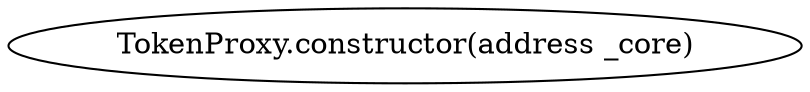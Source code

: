 digraph "" {
	graph [bb="0,0,327.75,36"];
	node [label="\N"];
	"TokenProxy.constructor(address _core)"	 [height=0.5,
		pos="163.88,18",
		width=4.5521];
}
digraph "" {
	graph [bb="0,0,327.75,36"];
	node [label="\N"];
	"TokenProxy.constructor(address _core)"	 [height=0.5,
		pos="163.88,18",
		width=4.5521];
}
digraph "" {
	graph [bb="0,0,327.75,36"];
	node [label="\N"];
	"TokenProxy.constructor(address _core)"	 [height=0.5,
		pos="163.88,18",
		width=4.5521];
}
digraph "" {
	graph [bb="0,0,327.75,36"];
	node [label="\N"];
	"TokenProxy.constructor(address _core)"	 [height=0.5,
		pos="163.88,18",
		width=4.5521];
}
digraph "" {
	graph [bb="0,0,327.75,36"];
	node [label="\N"];
	"TokenProxy.constructor(address _core)"	 [height=0.5,
		pos="163.88,18",
		width=4.5521];
}
